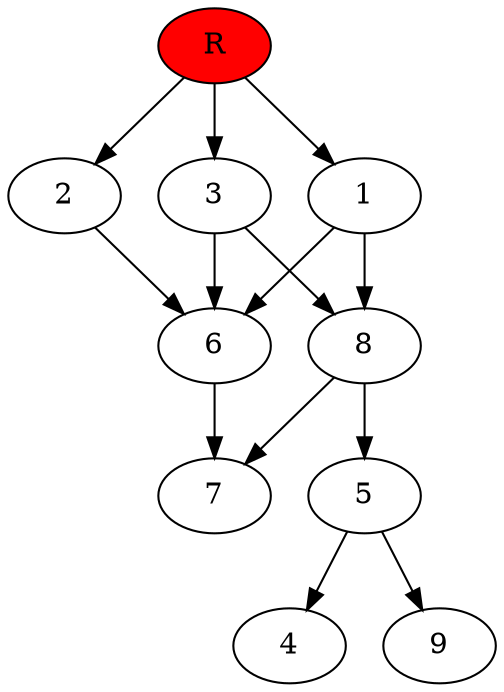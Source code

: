 digraph prb41198 {
	1
	2
	3
	4
	5
	6
	7
	8
	R [fillcolor="#ff0000" style=filled]
	1 -> 6
	1 -> 8
	2 -> 6
	3 -> 6
	3 -> 8
	5 -> 4
	5 -> 9
	6 -> 7
	8 -> 5
	8 -> 7
	R -> 1
	R -> 2
	R -> 3
}
